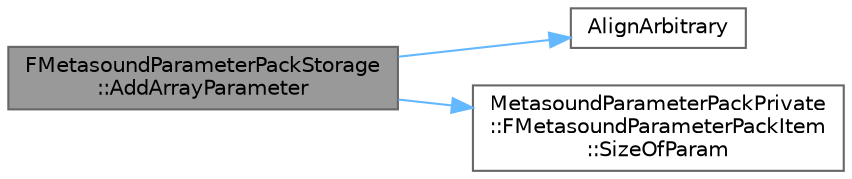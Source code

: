 digraph "FMetasoundParameterPackStorage::AddArrayParameter"
{
 // INTERACTIVE_SVG=YES
 // LATEX_PDF_SIZE
  bgcolor="transparent";
  edge [fontname=Helvetica,fontsize=10,labelfontname=Helvetica,labelfontsize=10];
  node [fontname=Helvetica,fontsize=10,shape=box,height=0.2,width=0.4];
  rankdir="LR";
  Node1 [id="Node000001",label="FMetasoundParameterPackStorage\l::AddArrayParameter",height=0.2,width=0.4,color="gray40", fillcolor="grey60", style="filled", fontcolor="black",tooltip=" "];
  Node1 -> Node2 [id="edge1_Node000001_Node000002",color="steelblue1",style="solid",tooltip=" "];
  Node2 [id="Node000002",label="AlignArbitrary",height=0.2,width=0.4,color="grey40", fillcolor="white", style="filled",URL="$dd/d32/AlignmentTemplates_8h.html#aee18103b73ae87318037aa3d558f4d8d",tooltip="Aligns a value to the nearest higher multiple of 'Alignment'."];
  Node1 -> Node3 [id="edge2_Node000001_Node000003",color="steelblue1",style="solid",tooltip=" "];
  Node3 [id="Node000003",label="MetasoundParameterPackPrivate\l::FMetasoundParameterPackItem\l::SizeOfParam",height=0.2,width=0.4,color="grey40", fillcolor="white", style="filled",URL="$d7/d1a/structMetasoundParameterPackPrivate_1_1FMetasoundParameterPackItem.html#a309843cd99e9873066f2e7dcabffc2f4",tooltip=" "];
}
